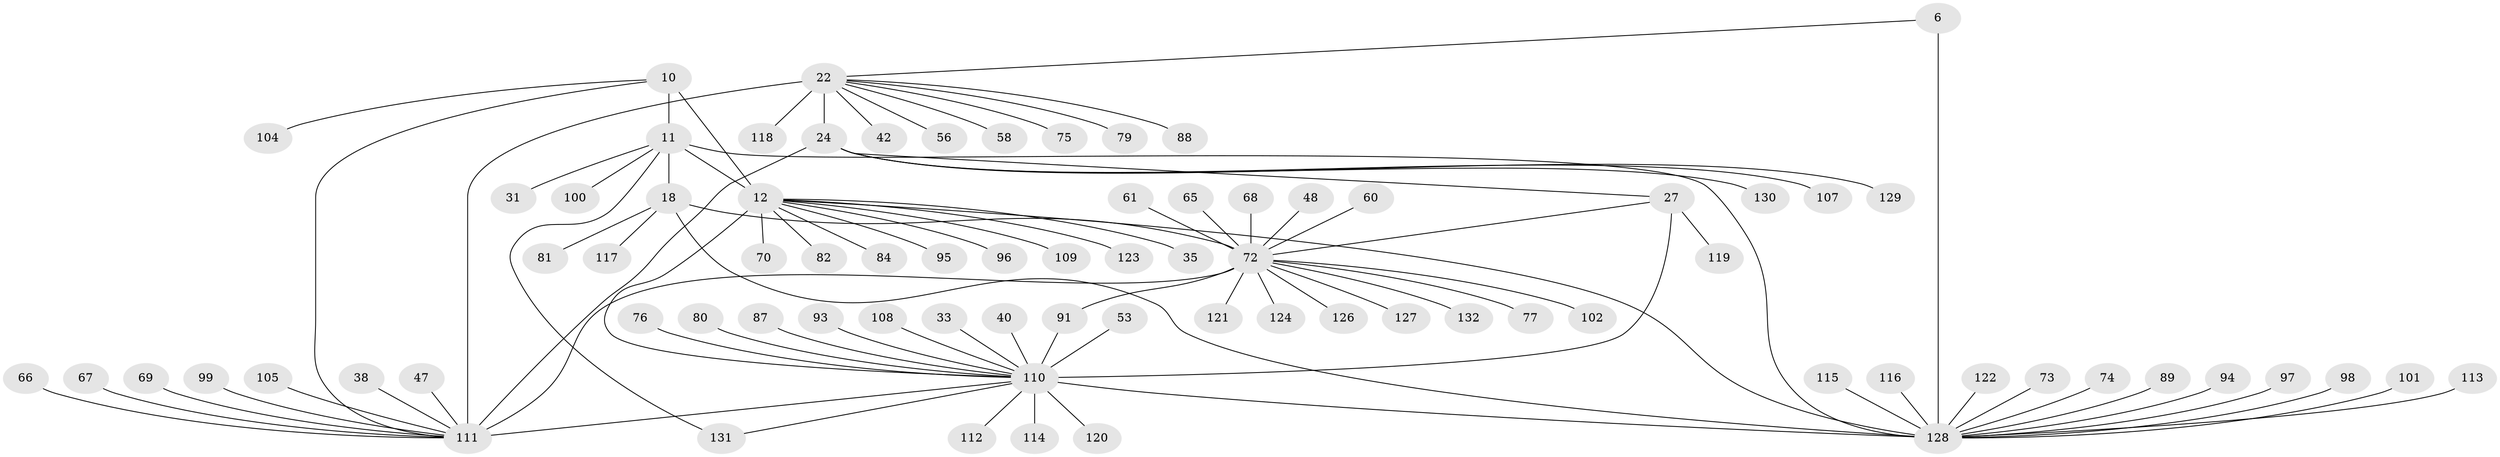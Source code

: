 // original degree distribution, {13: 0.015151515151515152, 7: 0.045454545454545456, 11: 0.015151515151515152, 5: 0.007575757575757576, 6: 0.030303030303030304, 12: 0.007575757575757576, 8: 0.022727272727272728, 9: 0.07575757575757576, 10: 0.007575757575757576, 1: 0.5833333333333334, 2: 0.1590909090909091, 3: 0.015151515151515152, 4: 0.015151515151515152}
// Generated by graph-tools (version 1.1) at 2025/58/03/04/25 21:58:09]
// undirected, 79 vertices, 90 edges
graph export_dot {
graph [start="1"]
  node [color=gray90,style=filled];
  6 [super="+4"];
  10 [super="+8"];
  11 [super="+9"];
  12 [super="+7"];
  18 [super="+14"];
  22 [super="+19"];
  24 [super="+20"];
  27 [super="+26"];
  31;
  33;
  35;
  38;
  40;
  42;
  47;
  48;
  53;
  56;
  58;
  60;
  61 [super="+34"];
  65;
  66;
  67;
  68 [super="+43"];
  69;
  70 [super="+50"];
  72 [super="+44+63+17"];
  73;
  74;
  75 [super="+37"];
  76 [super="+59"];
  77;
  79;
  80;
  81;
  82;
  84;
  87;
  88 [super="+71"];
  89;
  91 [super="+83"];
  93;
  94;
  95;
  96 [super="+51+57+85"];
  97;
  98;
  99;
  100;
  101;
  102;
  104;
  105;
  107 [super="+103"];
  108;
  109;
  110 [super="+86+30"];
  111 [super="+23"];
  112;
  113;
  114;
  115;
  116;
  117 [super="+55+106"];
  118;
  119;
  120;
  121;
  122 [super="+62"];
  123;
  124;
  126 [super="+125"];
  127;
  128 [super="+5+39+41+45+46+52+54+64"];
  129 [super="+92"];
  130;
  131 [super="+90"];
  132;
  6 -- 22;
  6 -- 128 [weight=8];
  10 -- 11 [weight=4];
  10 -- 12 [weight=4];
  10 -- 104;
  10 -- 111 [weight=2];
  11 -- 12 [weight=4];
  11 -- 131;
  11 -- 18;
  11 -- 100;
  11 -- 31;
  11 -- 128;
  12 -- 82;
  12 -- 128;
  12 -- 35;
  12 -- 109;
  12 -- 84;
  12 -- 123;
  12 -- 95;
  12 -- 70;
  12 -- 96;
  12 -- 110 [weight=2];
  18 -- 81;
  18 -- 117;
  18 -- 128;
  18 -- 72 [weight=8];
  22 -- 24 [weight=4];
  22 -- 42;
  22 -- 56;
  22 -- 79;
  22 -- 118;
  22 -- 58;
  22 -- 75;
  22 -- 88;
  22 -- 111 [weight=4];
  24 -- 27;
  24 -- 130;
  24 -- 129;
  24 -- 107;
  24 -- 111 [weight=4];
  27 -- 119;
  27 -- 72;
  27 -- 110 [weight=8];
  33 -- 110;
  38 -- 111;
  40 -- 110;
  47 -- 111;
  48 -- 72;
  53 -- 110;
  60 -- 72;
  61 -- 72;
  65 -- 72;
  66 -- 111;
  67 -- 111;
  68 -- 72;
  69 -- 111;
  72 -- 111 [weight=2];
  72 -- 132;
  72 -- 77;
  72 -- 91;
  72 -- 102;
  72 -- 124;
  72 -- 121;
  72 -- 126;
  72 -- 127;
  73 -- 128;
  74 -- 128;
  76 -- 110;
  80 -- 110;
  87 -- 110;
  89 -- 128;
  91 -- 110;
  93 -- 110;
  94 -- 128;
  97 -- 128;
  98 -- 128;
  99 -- 111;
  101 -- 128;
  105 -- 111;
  108 -- 110;
  110 -- 111;
  110 -- 128;
  110 -- 131;
  110 -- 112;
  110 -- 114;
  110 -- 120;
  113 -- 128;
  115 -- 128;
  116 -- 128;
  122 -- 128;
}
